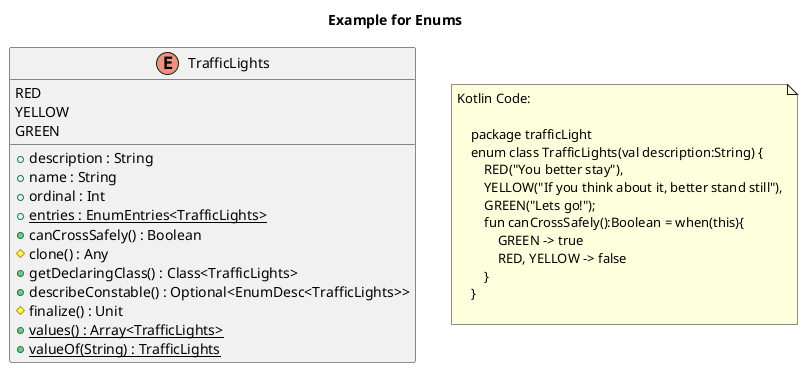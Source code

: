 @startuml
title Example for Enums
'This file is generated by the GenerateExamplesForDoc test.

    'trafficLight.TrafficLights
    enum "TrafficLights" as trafficLight_TrafficLights {
        RED
		YELLOW
		GREEN
		__
		+ description : String
		+ name : String
		+ ordinal : Int
		+ {static} entries : EnumEntries<TrafficLights>
		+ canCrossSafely() : Boolean
		# clone() : Any
		+ getDeclaringClass() : Class<TrafficLights>
		+ describeConstable() : Optional<EnumDesc<TrafficLights>>
		# finalize() : Unit
		+ {static} values() : Array<TrafficLights>
		+ {static} valueOf(String) : TrafficLights
    }


'Inheritance relations

'Property relations

'Function relations

note as note_of_code
Kotlin Code:

    package trafficLight
    enum class TrafficLights(val description:String) {
        RED("You better stay"),
        YELLOW("If you think about it, better stand still"),
        GREEN("Lets go!");
        fun canCrossSafely():Boolean = when(this){
            GREEN -> true
            RED, YELLOW -> false
        }
    }  
    
end note

@enduml
